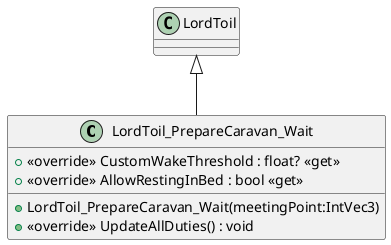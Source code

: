@startuml
class LordToil_PrepareCaravan_Wait {
    + <<override>> CustomWakeThreshold : float? <<get>>
    + <<override>> AllowRestingInBed : bool <<get>>
    + LordToil_PrepareCaravan_Wait(meetingPoint:IntVec3)
    + <<override>> UpdateAllDuties() : void
}
LordToil <|-- LordToil_PrepareCaravan_Wait
@enduml
